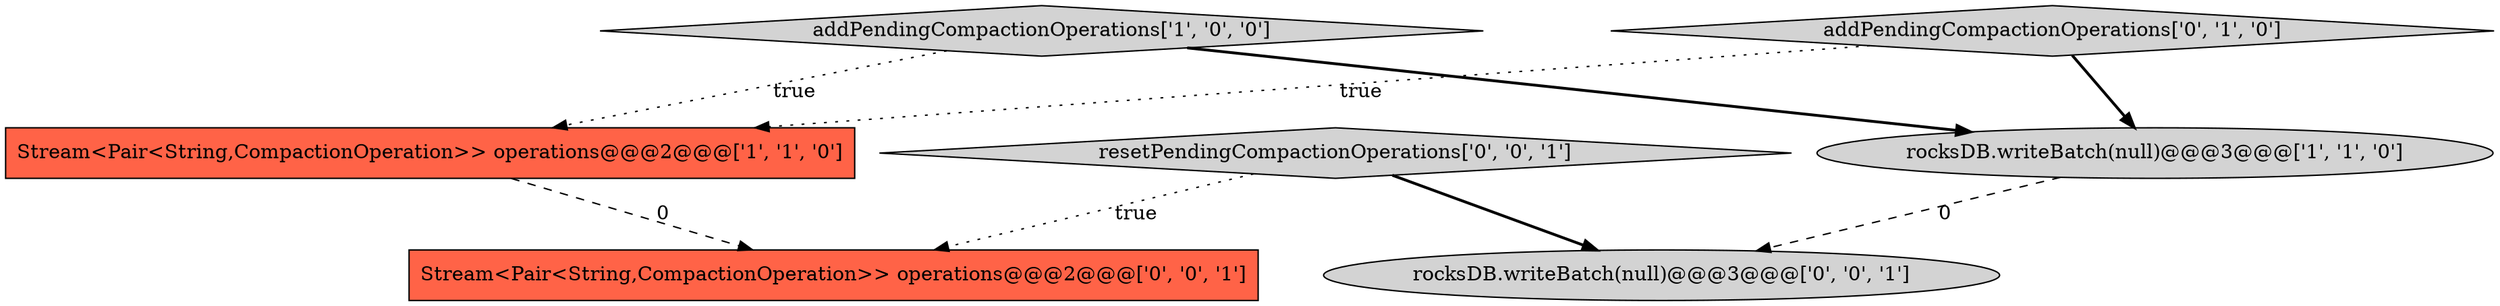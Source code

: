 digraph {
2 [style = filled, label = "rocksDB.writeBatch(null)@@@3@@@['1', '1', '0']", fillcolor = lightgray, shape = ellipse image = "AAA0AAABBB1BBB"];
1 [style = filled, label = "Stream<Pair<String,CompactionOperation>> operations@@@2@@@['1', '1', '0']", fillcolor = tomato, shape = box image = "AAA0AAABBB1BBB"];
5 [style = filled, label = "resetPendingCompactionOperations['0', '0', '1']", fillcolor = lightgray, shape = diamond image = "AAA0AAABBB3BBB"];
0 [style = filled, label = "addPendingCompactionOperations['1', '0', '0']", fillcolor = lightgray, shape = diamond image = "AAA0AAABBB1BBB"];
6 [style = filled, label = "Stream<Pair<String,CompactionOperation>> operations@@@2@@@['0', '0', '1']", fillcolor = tomato, shape = box image = "AAA0AAABBB3BBB"];
3 [style = filled, label = "addPendingCompactionOperations['0', '1', '0']", fillcolor = lightgray, shape = diamond image = "AAA0AAABBB2BBB"];
4 [style = filled, label = "rocksDB.writeBatch(null)@@@3@@@['0', '0', '1']", fillcolor = lightgray, shape = ellipse image = "AAA0AAABBB3BBB"];
5->6 [style = dotted, label="true"];
2->4 [style = dashed, label="0"];
1->6 [style = dashed, label="0"];
0->1 [style = dotted, label="true"];
0->2 [style = bold, label=""];
3->1 [style = dotted, label="true"];
3->2 [style = bold, label=""];
5->4 [style = bold, label=""];
}
